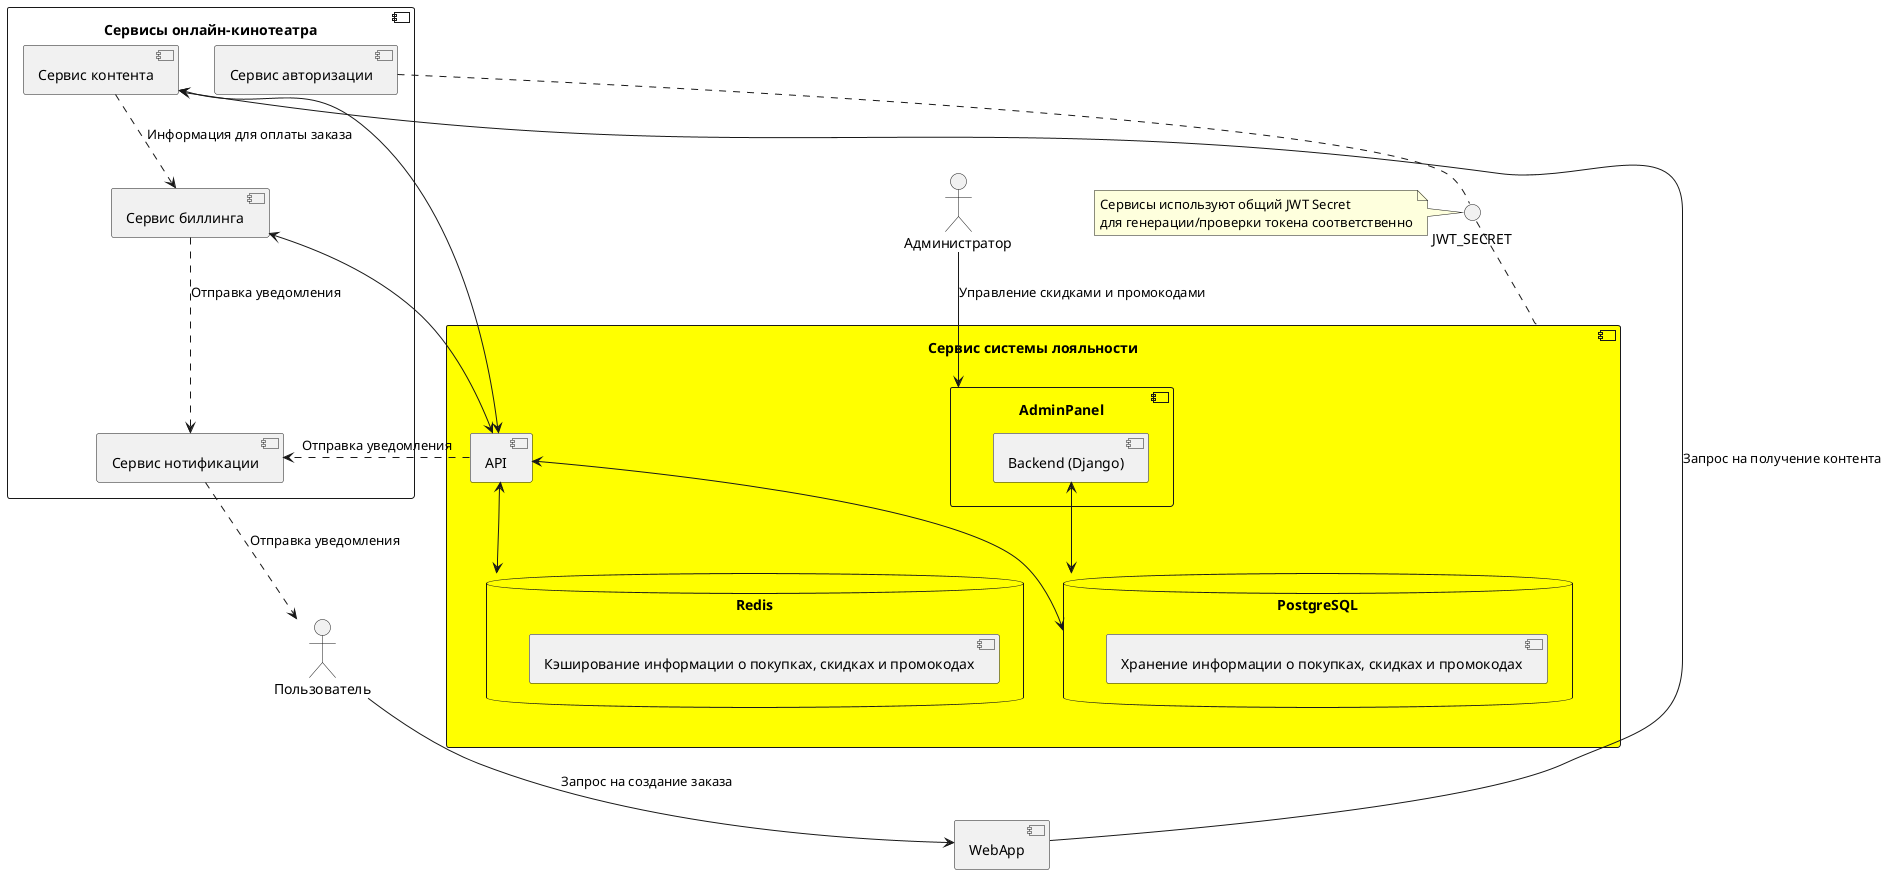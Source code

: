 @startuml
skinparam componentStyle uml2
actor Пользователь as User
actor Администратор as Admin


component "Сервис системы лояльности" as LoyaltyService #Yellow {
    component "AdminPanel" {
        [Backend (Django)] as Django
    }

    component "API" as API

    database "Redis" as Redis {
        [Кэширование информации о покупках, скидках и промокодах] as PromocodeStorage
    }
    database "PostgreSQL" as PostgreSQL {
        [Хранение информации о покупках, скидках и промокодах] as Orders
    }
}

component "WebApp" as WebApp


component "Сервисы онлайн-кинотеатра" as OtherServices {
    component "Сервис контента" as ContentService
    component "Сервис авторизации" as AuthService
    component "Сервис нотификации" as NotificationService
    component "Сервис биллинга" as BillingService
}

interface JWT_SECRET
note left of JWT_SECRET
    Сервисы используют общий JWT Secret
    для генерации/проверки токена соответственно
end note


Admin -down-> AdminPanel: Управление скидками и промокодами
User --> WebApp: Запрос на создание заказа
WebApp --> ContentService: Запрос на получение контента
ContentService <--> API
API <--> PostgreSQL
API <--> Redis
Django <--> PostgreSQL
API ..> NotificationService: Отправка уведомления
NotificationService ..> User: Отправка уведомления
ContentService ..> BillingService: Информация для оплаты заказа
BillingService ..> NotificationService: Отправка уведомления
BillingService <-down-> API

LoyaltyService .up. JWT_SECRET
AuthService .down. JWT_SECRET


@enduml